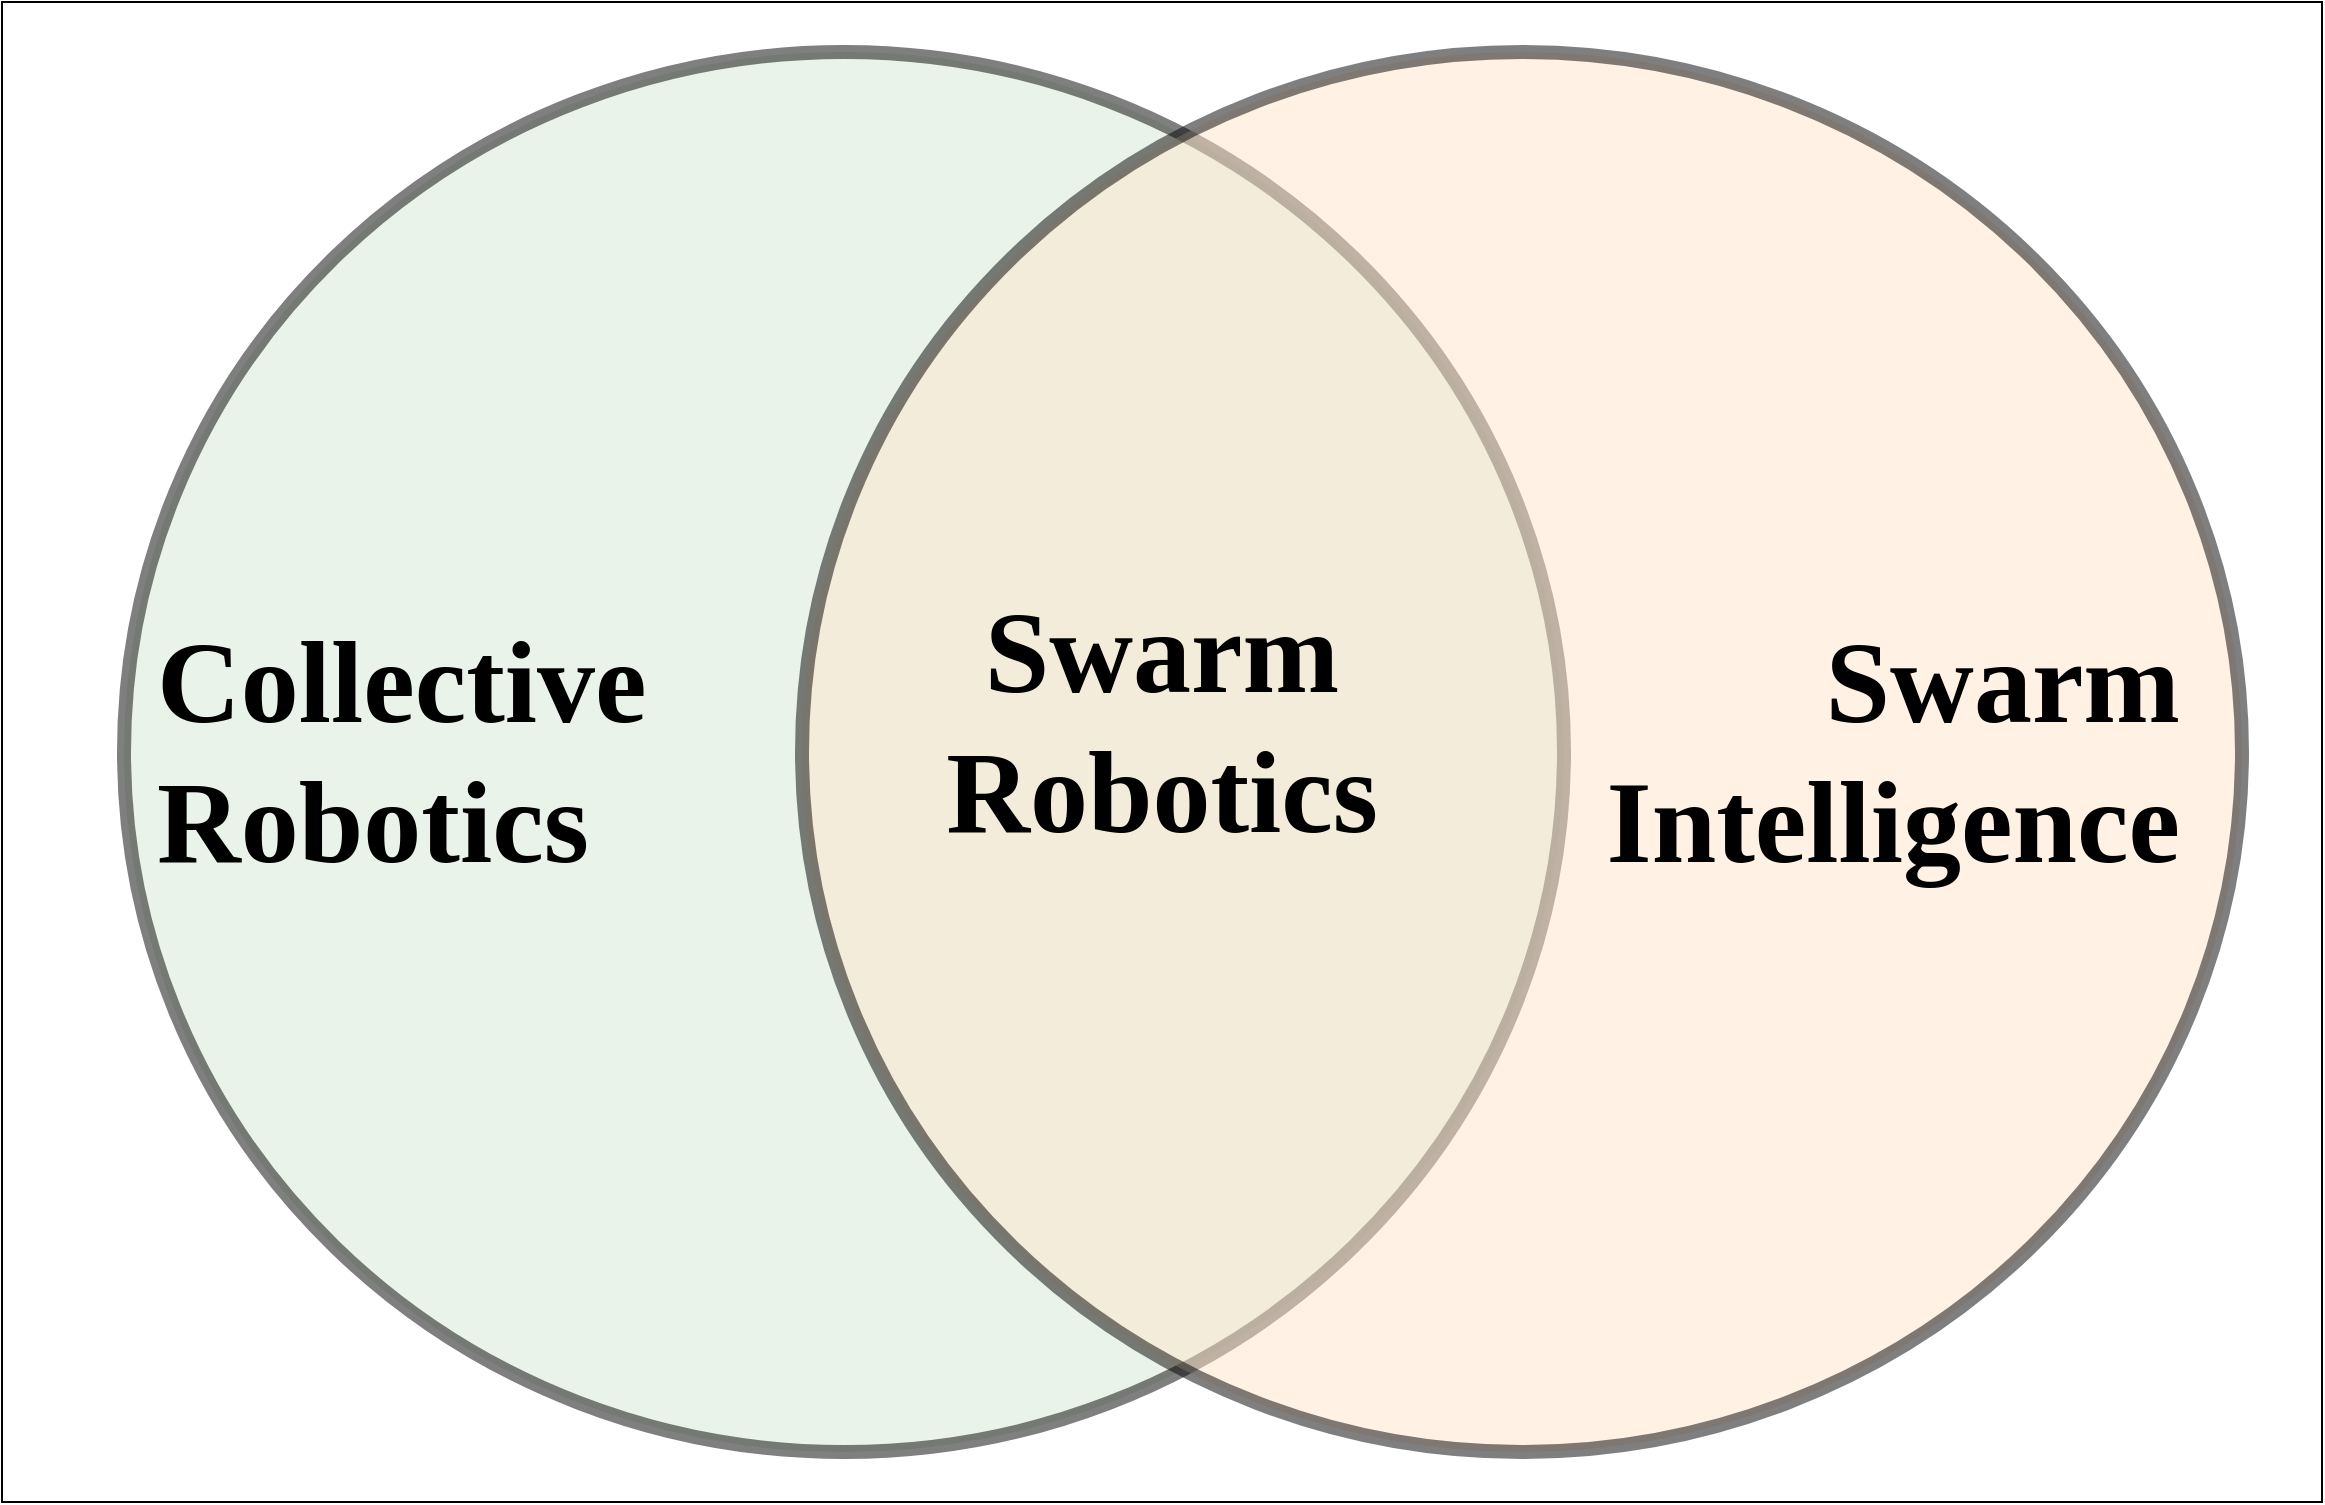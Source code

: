 <mxfile>
    <diagram id="lVRS-8-r0L5nzX_-wtyD" name="Page-1">
        <mxGraphModel dx="1904" dy="1108" grid="1" gridSize="10" guides="1" tooltips="1" connect="1" arrows="1" fold="1" page="1" pageScale="1" pageWidth="850" pageHeight="1100" math="0" shadow="0">
            <root>
                <mxCell id="0"/>
                <mxCell id="1" parent="0"/>
                <mxCell id="3" value="" style="rounded=0;whiteSpace=wrap;html=1;fillStyle=solid;fillColor=#FFFFFF;" vertex="1" parent="1">
                    <mxGeometry x="80" y="175" width="1160" height="750" as="geometry"/>
                </mxCell>
                <mxCell id="L4rPo0Bt-5A7sKbJBc_X-1" value="&lt;font color=&quot;#000000&quot;&gt;&amp;nbsp;Collective &lt;br style=&quot;font-size: 58px;&quot;&gt;&amp;nbsp;Robotics&lt;/font&gt;" style="ellipse;whiteSpace=wrap;html=1;rounded=0;shadow=0;strokeWidth=7;fillColor=#d5e8d4;fontSize=58;align=left;fontFamily=Times New Roman;fontStyle=1;strokeColor=#000000;opacity=50;" parent="1" vertex="1">
                    <mxGeometry x="141" y="200" width="720" height="700" as="geometry"/>
                </mxCell>
                <mxCell id="L4rPo0Bt-5A7sKbJBc_X-2" value="&lt;font color=&quot;#000000&quot;&gt;Swarm&amp;nbsp;&amp;nbsp;&lt;br style=&quot;font-size: 58px;&quot;&gt;Intelligence&amp;nbsp;&amp;nbsp;&lt;/font&gt;" style="ellipse;whiteSpace=wrap;html=1;rounded=0;shadow=0;strokeWidth=7;fillColor=#ffe6cc;fontSize=58;align=right;fontFamily=Times New Roman;fontStyle=1;strokeColor=#000000;opacity=50;" parent="1" vertex="1">
                    <mxGeometry x="480" y="200" width="720" height="700" as="geometry"/>
                </mxCell>
                <mxCell id="L4rPo0Bt-5A7sKbJBc_X-3" value="Swarm Robotics" style="text;html=1;strokeColor=none;fillColor=none;align=center;verticalAlign=middle;whiteSpace=wrap;rounded=0;fontFamily=Times New Roman;fontSize=58;fontStyle=1;fontColor=#000000;" parent="1" vertex="1">
                    <mxGeometry x="630" y="520" width="60" height="30" as="geometry"/>
                </mxCell>
            </root>
        </mxGraphModel>
    </diagram>
</mxfile>